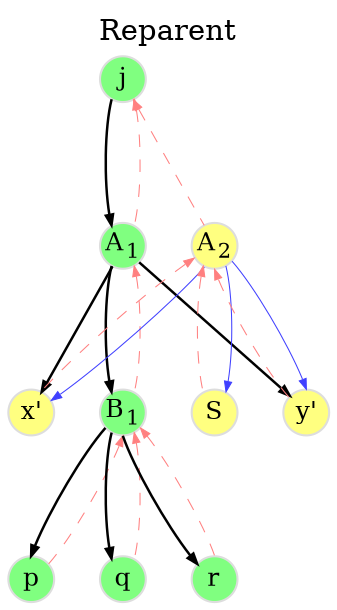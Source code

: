 digraph delete {
	graph [
		rankdir="TB"
		bgcolor="white"
		color="white"
		nodesep="0.3"
		ranksep="0.8"
		labelloc="t"
		label="Reparent"
	];

	node [
		fontsize="12"
		style="filled"
		width="0.3"
		height="0.3"
		fixedsize="true"
		penwidth="1.0"
		color="#DDDDDD"
		fillcolor="#80ff80"
	];

	edge [
		penwidth="0.5"
		color="#000000"
		arrowsize="0.5"
	];


	D_j  [ label=<j>                                 ];
	D_a1 [ label=<A<SUB>1</SUB>>                     ];
	D_x  [ label=<x'>            fillcolor="#ffff80" ];
	D_b1 [ label=<B<SUB>1</SUB>>                     ];
	D_s  [ label=<S>             fillcolor="#ffff80" ];
	D_y  [ label=<y'>            fillcolor="#ffff80" ];
	D_p  [ label=<p>                                 ];
	D_q  [ label=<q>                                 ];
	D_r  [ label=<r>                                 ];
	D_a2 [ label=<A<SUB>2</SUB>> fillcolor="#ffff80" ];

	D_j  -> D_a1 [ penwidth=1.2 ];
	D_a1 -> D_x  [ penwidth=1.2 ];
	D_a1 -> D_b1 [ penwidth=1.2 ];
	D_a1 -> D_y  [ penwidth=1.2 ];
	D_b1 -> D_p  [ penwidth=1.2 ];
	D_b1 -> D_q  [ penwidth=1.2 ];
	D_b1 -> D_r  [ penwidth=1.2 ];

	D_j  -> D_a1 [ dir=back color="#ff8080" style=dashed ];
	D_j  -> D_a2 [ dir=back color="#ff8080" style=dashed ];
	D_a2 -> D_x  [ dir=back color="#ff8080" style=dashed ];
	D_a1 -> D_b1 [ dir=back color="#ff8080" style=dashed ];
	D_a2 -> D_y  [ dir=back color="#ff8080" style=dashed ];
	D_b1 -> D_p  [ dir=back color="#ff8080" style=dashed ];
	D_b1 -> D_q  [ dir=back color="#ff8080" style=dashed ];
	D_b1 -> D_r  [ dir=back color="#ff8080" style=dashed ];
	D_a2 -> D_s  [ dir=back color="#ff8080" style=dashed ];

	D_a2 -> D_x  [ color="#4040ff" ];
	D_a2 -> D_s  [ color="#4040ff" ];
	D_a2 -> D_y  [ color="#4040ff" ];

	D_x -> D_b1 -> D_s -> D_y [ style=invis ];
	{ rank=same D_x D_b1 D_s D_y }
}

